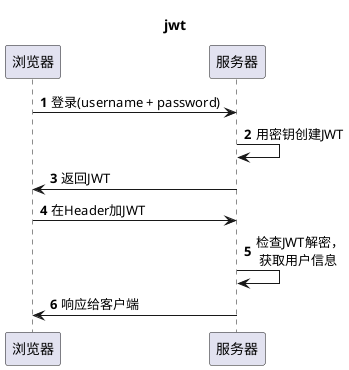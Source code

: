 @startuml
title jwt
participant 浏览器
participant 服务器
autonumber
浏览器 -> 服务器: 登录(username + password)
服务器 -> 服务器: 用密钥创建JWT
浏览器 <- 服务器: 返回JWT
浏览器 -> 服务器: 在Header加JWT
服务器 -> 服务器: 检查JWT解密，\n 获取用户信息
浏览器 <- 服务器: 响应给客户端
@enduml